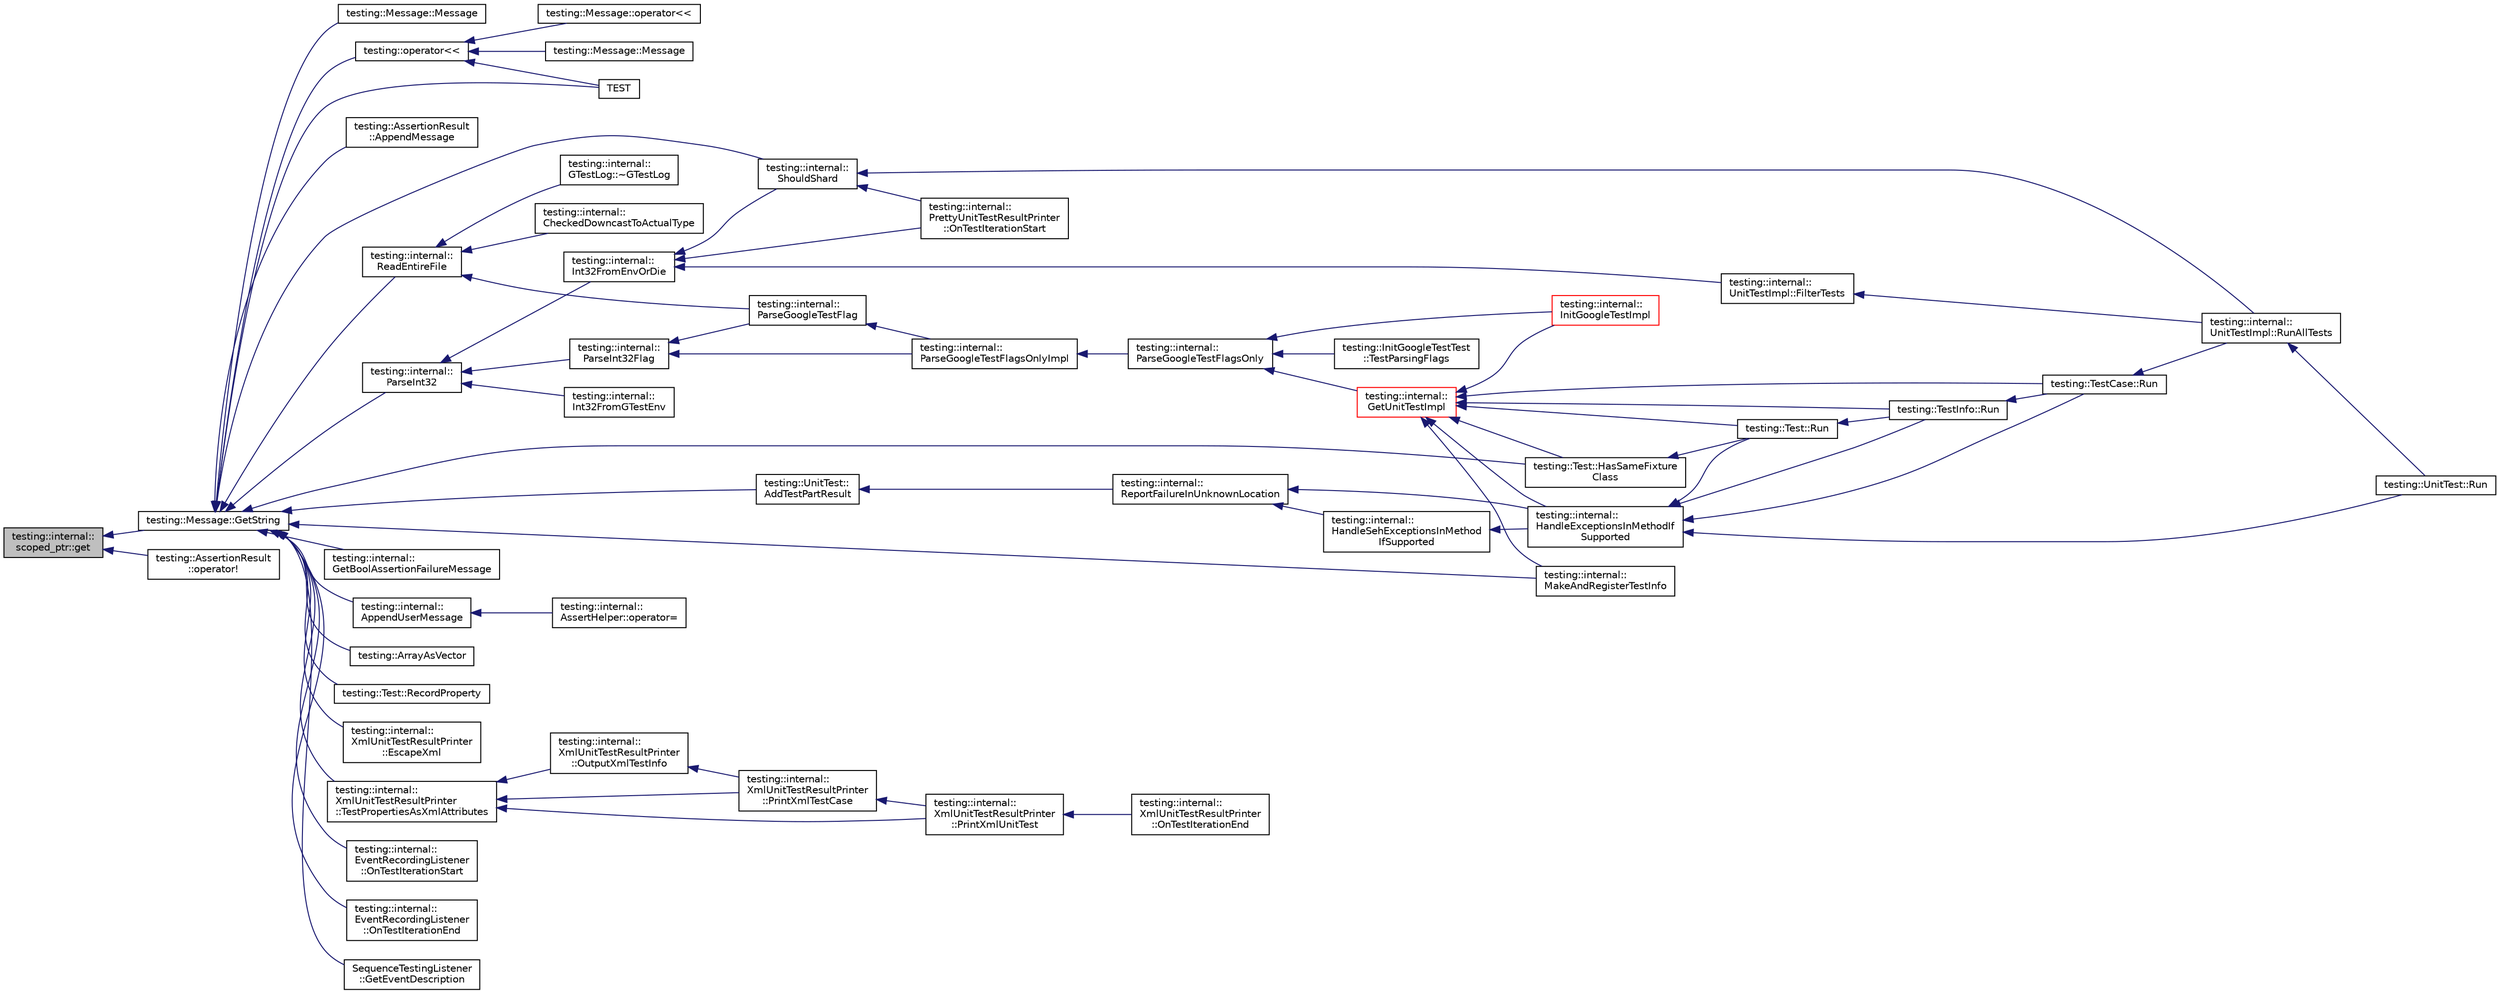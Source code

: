 digraph "testing::internal::scoped_ptr::get"
{
  edge [fontname="Helvetica",fontsize="10",labelfontname="Helvetica",labelfontsize="10"];
  node [fontname="Helvetica",fontsize="10",shape=record];
  rankdir="LR";
  Node5 [label="testing::internal::\lscoped_ptr::get",height=0.2,width=0.4,color="black", fillcolor="grey75", style="filled", fontcolor="black"];
  Node5 -> Node6 [dir="back",color="midnightblue",fontsize="10",style="solid",fontname="Helvetica"];
  Node6 [label="testing::Message::GetString",height=0.2,width=0.4,color="black", fillcolor="white", style="filled",URL="$d2/da9/classtesting_1_1_message.html#a2cdc4df62bdcc9df37651a1cf527704e"];
  Node6 -> Node7 [dir="back",color="midnightblue",fontsize="10",style="solid",fontname="Helvetica"];
  Node7 [label="testing::Message::Message",height=0.2,width=0.4,color="black", fillcolor="white", style="filled",URL="$d2/da9/classtesting_1_1_message.html#ac126e24804817a053bebba0920d94a11"];
  Node6 -> Node8 [dir="back",color="midnightblue",fontsize="10",style="solid",fontname="Helvetica"];
  Node8 [label="testing::operator\<\<",height=0.2,width=0.4,color="black", fillcolor="white", style="filled",URL="$d0/d75/namespacetesting.html#a7b802e532fd68749765cb7dc156130db"];
  Node8 -> Node9 [dir="back",color="midnightblue",fontsize="10",style="solid",fontname="Helvetica"];
  Node9 [label="testing::Message::Message",height=0.2,width=0.4,color="black", fillcolor="white", style="filled",URL="$d2/da9/classtesting_1_1_message.html#a9de694ca239486809fc99fbbea8ac21d"];
  Node8 -> Node10 [dir="back",color="midnightblue",fontsize="10",style="solid",fontname="Helvetica"];
  Node10 [label="testing::Message::operator\<\<",height=0.2,width=0.4,color="black", fillcolor="white", style="filled",URL="$d2/da9/classtesting_1_1_message.html#a3e1e04f23b1bdfe18adfd59928296346"];
  Node8 -> Node11 [dir="back",color="midnightblue",fontsize="10",style="solid",fontname="Helvetica"];
  Node11 [label="TEST",height=0.2,width=0.4,color="black", fillcolor="white", style="filled",URL="$df/d01/gtest__unittest_8cc.html#a3cfb4c4e94683c4677706c53ab52fb8e"];
  Node6 -> Node12 [dir="back",color="midnightblue",fontsize="10",style="solid",fontname="Helvetica"];
  Node12 [label="testing::AssertionResult\l::AppendMessage",height=0.2,width=0.4,color="black", fillcolor="white", style="filled",URL="$d5/dec/classtesting_1_1_assertion_result.html#a5b55e01f1321d744a594dbe51d46a139"];
  Node6 -> Node13 [dir="back",color="midnightblue",fontsize="10",style="solid",fontname="Helvetica"];
  Node13 [label="testing::internal::\lReadEntireFile",height=0.2,width=0.4,color="black", fillcolor="white", style="filled",URL="$d0/da7/namespacetesting_1_1internal.html#a2cc0be60c54a8701423fe5297e1349ee"];
  Node13 -> Node14 [dir="back",color="midnightblue",fontsize="10",style="solid",fontname="Helvetica"];
  Node14 [label="testing::internal::\lCheckedDowncastToActualType",height=0.2,width=0.4,color="black", fillcolor="white", style="filled",URL="$d0/da7/namespacetesting_1_1internal.html#abfe9bfb020d38aa4e0e12c001911b22b"];
  Node13 -> Node15 [dir="back",color="midnightblue",fontsize="10",style="solid",fontname="Helvetica"];
  Node15 [label="testing::internal::\lGTestLog::~GTestLog",height=0.2,width=0.4,color="black", fillcolor="white", style="filled",URL="$dd/d9e/classtesting_1_1internal_1_1_g_test_log.html#a978a099703bbaa0f380216e8d7ee03d3"];
  Node13 -> Node16 [dir="back",color="midnightblue",fontsize="10",style="solid",fontname="Helvetica"];
  Node16 [label="testing::internal::\lParseGoogleTestFlag",height=0.2,width=0.4,color="black", fillcolor="white", style="filled",URL="$d0/da7/namespacetesting_1_1internal.html#afccff08aa2b1ede0dd32c1364a5dee42"];
  Node16 -> Node17 [dir="back",color="midnightblue",fontsize="10",style="solid",fontname="Helvetica"];
  Node17 [label="testing::internal::\lParseGoogleTestFlagsOnlyImpl",height=0.2,width=0.4,color="black", fillcolor="white", style="filled",URL="$d0/da7/namespacetesting_1_1internal.html#ae4c46ce8c3d016848fff52cc5133f2ac"];
  Node17 -> Node18 [dir="back",color="midnightblue",fontsize="10",style="solid",fontname="Helvetica"];
  Node18 [label="testing::internal::\lParseGoogleTestFlagsOnly",height=0.2,width=0.4,color="black", fillcolor="white", style="filled",URL="$d0/da7/namespacetesting_1_1internal.html#a472880afbcc592a41e3d623e2dec8412"];
  Node18 -> Node19 [dir="back",color="midnightblue",fontsize="10",style="solid",fontname="Helvetica"];
  Node19 [label="testing::internal::\lGetUnitTestImpl",height=0.2,width=0.4,color="red", fillcolor="white", style="filled",URL="$d0/da7/namespacetesting_1_1internal.html#a9bd0caf5d16512de38b39599c13ee634"];
  Node19 -> Node25 [dir="back",color="midnightblue",fontsize="10",style="solid",fontname="Helvetica"];
  Node25 [label="testing::Test::HasSameFixture\lClass",height=0.2,width=0.4,color="black", fillcolor="white", style="filled",URL="$df/d69/classtesting_1_1_test.html#ab76536a462529a457429061e209a8ee7"];
  Node25 -> Node26 [dir="back",color="midnightblue",fontsize="10",style="solid",fontname="Helvetica"];
  Node26 [label="testing::Test::Run",height=0.2,width=0.4,color="black", fillcolor="white", style="filled",URL="$df/d69/classtesting_1_1_test.html#ab70d07cb03d17ccb1aedc2be66eaccff"];
  Node26 -> Node27 [dir="back",color="midnightblue",fontsize="10",style="solid",fontname="Helvetica"];
  Node27 [label="testing::TestInfo::Run",height=0.2,width=0.4,color="black", fillcolor="white", style="filled",URL="$d1/d79/classtesting_1_1_test_info.html#ade784915e9be3a01e3a6ef509b77d6c9"];
  Node27 -> Node28 [dir="back",color="midnightblue",fontsize="10",style="solid",fontname="Helvetica"];
  Node28 [label="testing::TestCase::Run",height=0.2,width=0.4,color="black", fillcolor="white", style="filled",URL="$d0/dfa/classtesting_1_1_test_case.html#a6f5b3724cd5a8e446cd48a6150d08cde"];
  Node28 -> Node29 [dir="back",color="midnightblue",fontsize="10",style="solid",fontname="Helvetica"];
  Node29 [label="testing::internal::\lUnitTestImpl::RunAllTests",height=0.2,width=0.4,color="black", fillcolor="white", style="filled",URL="$d7/dda/classtesting_1_1internal_1_1_unit_test_impl.html#a1fb6be9971f4768c4136a05aa9e7e375"];
  Node29 -> Node30 [dir="back",color="midnightblue",fontsize="10",style="solid",fontname="Helvetica"];
  Node30 [label="testing::UnitTest::Run",height=0.2,width=0.4,color="black", fillcolor="white", style="filled",URL="$d7/d47/classtesting_1_1_unit_test.html#a2febc800536b44500565f4c423f359d3"];
  Node19 -> Node31 [dir="back",color="midnightblue",fontsize="10",style="solid",fontname="Helvetica"];
  Node31 [label="testing::internal::\lHandleExceptionsInMethodIf\lSupported",height=0.2,width=0.4,color="black", fillcolor="white", style="filled",URL="$d0/da7/namespacetesting_1_1internal.html#addb2ed165b92b74e25fe9ebe9e46b9f9"];
  Node31 -> Node26 [dir="back",color="midnightblue",fontsize="10",style="solid",fontname="Helvetica"];
  Node31 -> Node27 [dir="back",color="midnightblue",fontsize="10",style="solid",fontname="Helvetica"];
  Node31 -> Node28 [dir="back",color="midnightblue",fontsize="10",style="solid",fontname="Helvetica"];
  Node31 -> Node30 [dir="back",color="midnightblue",fontsize="10",style="solid",fontname="Helvetica"];
  Node19 -> Node26 [dir="back",color="midnightblue",fontsize="10",style="solid",fontname="Helvetica"];
  Node19 -> Node36 [dir="back",color="midnightblue",fontsize="10",style="solid",fontname="Helvetica"];
  Node36 [label="testing::internal::\lMakeAndRegisterTestInfo",height=0.2,width=0.4,color="black", fillcolor="white", style="filled",URL="$d0/da7/namespacetesting_1_1internal.html#a7f2e4e46c969fcae9d801d93a3e932fd"];
  Node19 -> Node27 [dir="back",color="midnightblue",fontsize="10",style="solid",fontname="Helvetica"];
  Node19 -> Node28 [dir="back",color="midnightblue",fontsize="10",style="solid",fontname="Helvetica"];
  Node19 -> Node47 [dir="back",color="midnightblue",fontsize="10",style="solid",fontname="Helvetica"];
  Node47 [label="testing::internal::\lInitGoogleTestImpl",height=0.2,width=0.4,color="red", fillcolor="white", style="filled",URL="$d0/da7/namespacetesting_1_1internal.html#ac3c6fa93391768aa91c6238b31aaeeb5"];
  Node18 -> Node47 [dir="back",color="midnightblue",fontsize="10",style="solid",fontname="Helvetica"];
  Node18 -> Node61 [dir="back",color="midnightblue",fontsize="10",style="solid",fontname="Helvetica"];
  Node61 [label="testing::InitGoogleTestTest\l::TestParsingFlags",height=0.2,width=0.4,color="black", fillcolor="white", style="filled",URL="$d4/d81/classtesting_1_1_init_google_test_test.html#add290338cf429308d0ab275ae4c46e69"];
  Node6 -> Node62 [dir="back",color="midnightblue",fontsize="10",style="solid",fontname="Helvetica"];
  Node62 [label="testing::internal::\lParseInt32",height=0.2,width=0.4,color="black", fillcolor="white", style="filled",URL="$d0/da7/namespacetesting_1_1internal.html#ac06fc81336a3d80755f4020d34321766"];
  Node62 -> Node63 [dir="back",color="midnightblue",fontsize="10",style="solid",fontname="Helvetica"];
  Node63 [label="testing::internal::\lInt32FromGTestEnv",height=0.2,width=0.4,color="black", fillcolor="white", style="filled",URL="$d0/da7/namespacetesting_1_1internal.html#a0f7e728793f9e6cb0aa2b69eaa468bf3"];
  Node62 -> Node64 [dir="back",color="midnightblue",fontsize="10",style="solid",fontname="Helvetica"];
  Node64 [label="testing::internal::\lInt32FromEnvOrDie",height=0.2,width=0.4,color="black", fillcolor="white", style="filled",URL="$d0/da7/namespacetesting_1_1internal.html#aaa576613655c2f380278c255c3ec5fef"];
  Node64 -> Node65 [dir="back",color="midnightblue",fontsize="10",style="solid",fontname="Helvetica"];
  Node65 [label="testing::internal::\lPrettyUnitTestResultPrinter\l::OnTestIterationStart",height=0.2,width=0.4,color="black", fillcolor="white", style="filled",URL="$d7/d8b/classtesting_1_1internal_1_1_pretty_unit_test_result_printer.html#abdba10a8c97e272ab4cee97cb652c957"];
  Node64 -> Node66 [dir="back",color="midnightblue",fontsize="10",style="solid",fontname="Helvetica"];
  Node66 [label="testing::internal::\lShouldShard",height=0.2,width=0.4,color="black", fillcolor="white", style="filled",URL="$d0/da7/namespacetesting_1_1internal.html#a0fe41657b1d1ab7ec4e37ec07403ee6c"];
  Node66 -> Node65 [dir="back",color="midnightblue",fontsize="10",style="solid",fontname="Helvetica"];
  Node66 -> Node29 [dir="back",color="midnightblue",fontsize="10",style="solid",fontname="Helvetica"];
  Node64 -> Node67 [dir="back",color="midnightblue",fontsize="10",style="solid",fontname="Helvetica"];
  Node67 [label="testing::internal::\lUnitTestImpl::FilterTests",height=0.2,width=0.4,color="black", fillcolor="white", style="filled",URL="$d7/dda/classtesting_1_1internal_1_1_unit_test_impl.html#abd47e447f0c2557ed528db0350671bed"];
  Node67 -> Node29 [dir="back",color="midnightblue",fontsize="10",style="solid",fontname="Helvetica"];
  Node62 -> Node68 [dir="back",color="midnightblue",fontsize="10",style="solid",fontname="Helvetica"];
  Node68 [label="testing::internal::\lParseInt32Flag",height=0.2,width=0.4,color="black", fillcolor="white", style="filled",URL="$d0/da7/namespacetesting_1_1internal.html#ae3449e173767750b613114ceac6d916a"];
  Node68 -> Node16 [dir="back",color="midnightblue",fontsize="10",style="solid",fontname="Helvetica"];
  Node68 -> Node17 [dir="back",color="midnightblue",fontsize="10",style="solid",fontname="Helvetica"];
  Node6 -> Node69 [dir="back",color="midnightblue",fontsize="10",style="solid",fontname="Helvetica"];
  Node69 [label="testing::internal::\lGetBoolAssertionFailureMessage",height=0.2,width=0.4,color="black", fillcolor="white", style="filled",URL="$d0/da7/namespacetesting_1_1internal.html#a5fd6e5dc9eb20ab3c3a80e24d89dfac6"];
  Node6 -> Node70 [dir="back",color="midnightblue",fontsize="10",style="solid",fontname="Helvetica"];
  Node70 [label="testing::internal::\lAppendUserMessage",height=0.2,width=0.4,color="black", fillcolor="white", style="filled",URL="$d0/da7/namespacetesting_1_1internal.html#ae475a090bca903bb222dd389eb189166"];
  Node70 -> Node71 [dir="back",color="midnightblue",fontsize="10",style="solid",fontname="Helvetica"];
  Node71 [label="testing::internal::\lAssertHelper::operator=",height=0.2,width=0.4,color="black", fillcolor="white", style="filled",URL="$dc/dae/classtesting_1_1internal_1_1_assert_helper.html#a97bf22d786131ab7baa86b97a27aeb4d"];
  Node6 -> Node72 [dir="back",color="midnightblue",fontsize="10",style="solid",fontname="Helvetica"];
  Node72 [label="testing::ArrayAsVector",height=0.2,width=0.4,color="black", fillcolor="white", style="filled",URL="$d0/d75/namespacetesting.html#a956d4c522454fa6dfd75b5bbbefe8f9e"];
  Node6 -> Node73 [dir="back",color="midnightblue",fontsize="10",style="solid",fontname="Helvetica"];
  Node73 [label="testing::Test::RecordProperty",height=0.2,width=0.4,color="black", fillcolor="white", style="filled",URL="$df/d69/classtesting_1_1_test.html#a373da47b491b1e64e355d22d6ec99b5b"];
  Node6 -> Node25 [dir="back",color="midnightblue",fontsize="10",style="solid",fontname="Helvetica"];
  Node6 -> Node36 [dir="back",color="midnightblue",fontsize="10",style="solid",fontname="Helvetica"];
  Node6 -> Node74 [dir="back",color="midnightblue",fontsize="10",style="solid",fontname="Helvetica"];
  Node74 [label="testing::internal::\lXmlUnitTestResultPrinter\l::EscapeXml",height=0.2,width=0.4,color="black", fillcolor="white", style="filled",URL="$d3/dc6/classtesting_1_1internal_1_1_xml_unit_test_result_printer.html#adadf42cf46ade9b26743466ce4b52f36"];
  Node6 -> Node75 [dir="back",color="midnightblue",fontsize="10",style="solid",fontname="Helvetica"];
  Node75 [label="testing::internal::\lXmlUnitTestResultPrinter\l::TestPropertiesAsXmlAttributes",height=0.2,width=0.4,color="black", fillcolor="white", style="filled",URL="$d3/dc6/classtesting_1_1internal_1_1_xml_unit_test_result_printer.html#aaac4f1352a2cc46f6a69994d45999f0b"];
  Node75 -> Node76 [dir="back",color="midnightblue",fontsize="10",style="solid",fontname="Helvetica"];
  Node76 [label="testing::internal::\lXmlUnitTestResultPrinter\l::OutputXmlTestInfo",height=0.2,width=0.4,color="black", fillcolor="white", style="filled",URL="$d3/dc6/classtesting_1_1internal_1_1_xml_unit_test_result_printer.html#af642843faed4cd28c77d688f6f2820d7"];
  Node76 -> Node77 [dir="back",color="midnightblue",fontsize="10",style="solid",fontname="Helvetica"];
  Node77 [label="testing::internal::\lXmlUnitTestResultPrinter\l::PrintXmlTestCase",height=0.2,width=0.4,color="black", fillcolor="white", style="filled",URL="$d3/dc6/classtesting_1_1internal_1_1_xml_unit_test_result_printer.html#a7f7accabeac896d4271f36d24ca02dba"];
  Node77 -> Node78 [dir="back",color="midnightblue",fontsize="10",style="solid",fontname="Helvetica"];
  Node78 [label="testing::internal::\lXmlUnitTestResultPrinter\l::PrintXmlUnitTest",height=0.2,width=0.4,color="black", fillcolor="white", style="filled",URL="$d3/dc6/classtesting_1_1internal_1_1_xml_unit_test_result_printer.html#a3be1c8766241d0f34cdf59b45a52f73b"];
  Node78 -> Node79 [dir="back",color="midnightblue",fontsize="10",style="solid",fontname="Helvetica"];
  Node79 [label="testing::internal::\lXmlUnitTestResultPrinter\l::OnTestIterationEnd",height=0.2,width=0.4,color="black", fillcolor="white", style="filled",URL="$d3/dc6/classtesting_1_1internal_1_1_xml_unit_test_result_printer.html#a2ae986dd2f4f2aed31cc6f3bc8c56898"];
  Node75 -> Node77 [dir="back",color="midnightblue",fontsize="10",style="solid",fontname="Helvetica"];
  Node75 -> Node78 [dir="back",color="midnightblue",fontsize="10",style="solid",fontname="Helvetica"];
  Node6 -> Node80 [dir="back",color="midnightblue",fontsize="10",style="solid",fontname="Helvetica"];
  Node80 [label="testing::UnitTest::\lAddTestPartResult",height=0.2,width=0.4,color="black", fillcolor="white", style="filled",URL="$d7/d47/classtesting_1_1_unit_test.html#a1d157d2e9a5c1d3405333410c6b13932"];
  Node80 -> Node81 [dir="back",color="midnightblue",fontsize="10",style="solid",fontname="Helvetica"];
  Node81 [label="testing::internal::\lReportFailureInUnknownLocation",height=0.2,width=0.4,color="black", fillcolor="white", style="filled",URL="$d0/da7/namespacetesting_1_1internal.html#a85f6ff0e40f9a5f10af66a73cf1364fa"];
  Node81 -> Node82 [dir="back",color="midnightblue",fontsize="10",style="solid",fontname="Helvetica"];
  Node82 [label="testing::internal::\lHandleSehExceptionsInMethod\lIfSupported",height=0.2,width=0.4,color="black", fillcolor="white", style="filled",URL="$d0/da7/namespacetesting_1_1internal.html#ac5293b438139ef7ed05cb7fcaaf63545"];
  Node82 -> Node31 [dir="back",color="midnightblue",fontsize="10",style="solid",fontname="Helvetica"];
  Node81 -> Node31 [dir="back",color="midnightblue",fontsize="10",style="solid",fontname="Helvetica"];
  Node6 -> Node66 [dir="back",color="midnightblue",fontsize="10",style="solid",fontname="Helvetica"];
  Node6 -> Node83 [dir="back",color="midnightblue",fontsize="10",style="solid",fontname="Helvetica"];
  Node83 [label="testing::internal::\lEventRecordingListener\l::OnTestIterationStart",height=0.2,width=0.4,color="black", fillcolor="white", style="filled",URL="$de/dc0/classtesting_1_1internal_1_1_event_recording_listener.html#a0bfa276def9594b2a119c2c370f59281"];
  Node6 -> Node84 [dir="back",color="midnightblue",fontsize="10",style="solid",fontname="Helvetica"];
  Node84 [label="testing::internal::\lEventRecordingListener\l::OnTestIterationEnd",height=0.2,width=0.4,color="black", fillcolor="white", style="filled",URL="$de/dc0/classtesting_1_1internal_1_1_event_recording_listener.html#ab0cc007bcfaf06cd383d574c88f62aea"];
  Node6 -> Node11 [dir="back",color="midnightblue",fontsize="10",style="solid",fontname="Helvetica"];
  Node6 -> Node85 [dir="back",color="midnightblue",fontsize="10",style="solid",fontname="Helvetica"];
  Node85 [label="SequenceTestingListener\l::GetEventDescription",height=0.2,width=0.4,color="black", fillcolor="white", style="filled",URL="$d8/d17/class_sequence_testing_listener.html#adc3ddea0d1af961470237ed96433e945"];
  Node5 -> Node86 [dir="back",color="midnightblue",fontsize="10",style="solid",fontname="Helvetica"];
  Node86 [label="testing::AssertionResult\l::operator!",height=0.2,width=0.4,color="black", fillcolor="white", style="filled",URL="$d5/dec/classtesting_1_1_assertion_result.html#a5b0784686a756660ac8dfe528d89386b"];
}

